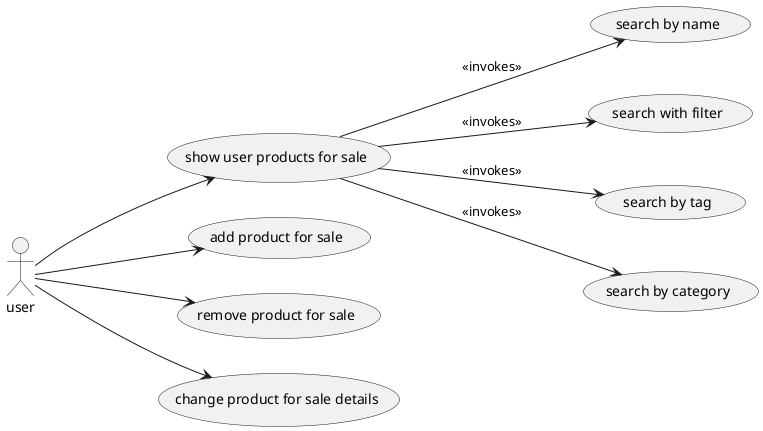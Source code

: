 @startuml
left to right direction
:user: ---> (show user products for sale)
(show user products for sale) ---> (search by name) : <<invokes>>
(show user products for sale) ---> (search with filter) : <<invokes>>
(show user products for sale) ---> (search by tag) : <<invokes>>
(show user products for sale) ---> (search by category) : <<invokes>>
:user: ---> (add product for sale)
:user: ---> (remove product for sale)
:user: ---> (change product for sale details)
@enduml
